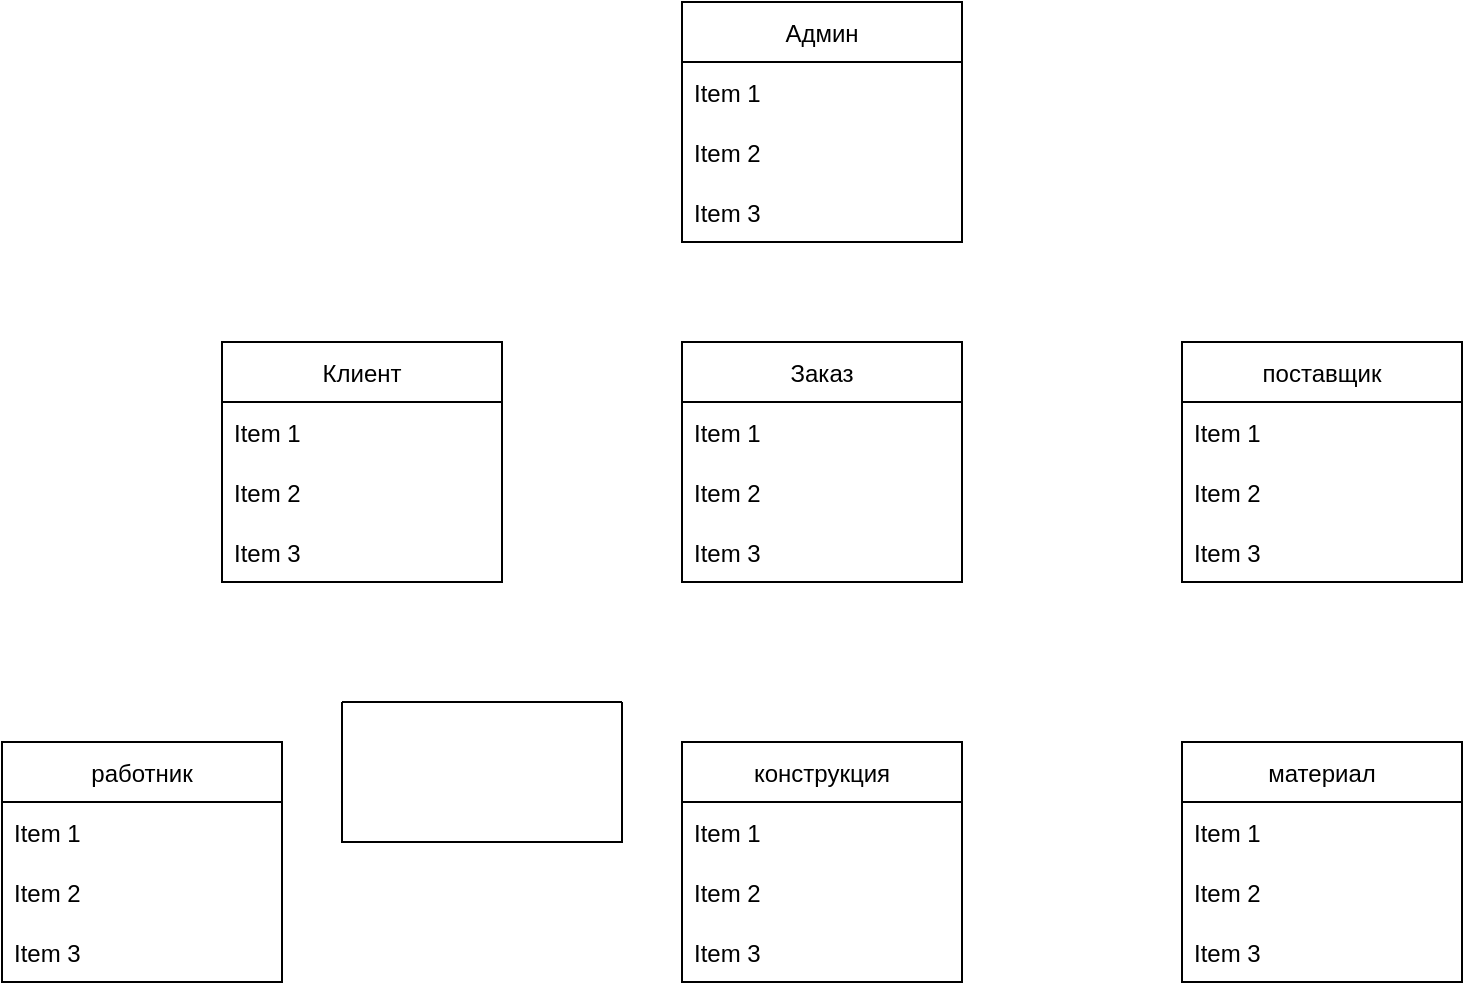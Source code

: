 <mxfile version="15.3.2" type="github"><diagram id="-BQnzPH6sDRDAIuHvKMn" name="Page-1"><mxGraphModel dx="1422" dy="762" grid="1" gridSize="10" guides="1" tooltips="1" connect="1" arrows="1" fold="1" page="1" pageScale="1" pageWidth="850" pageHeight="1100" math="0" shadow="0"><root><mxCell id="0"/><mxCell id="1" parent="0"/><mxCell id="-LazebfAscX30Pcc-low-5" value="Заказ" style="swimlane;fontStyle=0;childLayout=stackLayout;horizontal=1;startSize=30;horizontalStack=0;resizeParent=1;resizeParentMax=0;resizeLast=0;collapsible=1;marginBottom=0;fillColor=default;gradientColor=none;" parent="1" vertex="1"><mxGeometry x="390" y="210" width="140" height="120" as="geometry"/></mxCell><mxCell id="-LazebfAscX30Pcc-low-6" value="Item 1" style="text;strokeColor=none;fillColor=none;align=left;verticalAlign=middle;spacingLeft=4;spacingRight=4;overflow=hidden;points=[[0,0.5],[1,0.5]];portConstraint=eastwest;rotatable=0;" parent="-LazebfAscX30Pcc-low-5" vertex="1"><mxGeometry y="30" width="140" height="30" as="geometry"/></mxCell><mxCell id="-LazebfAscX30Pcc-low-7" value="Item 2" style="text;strokeColor=none;fillColor=none;align=left;verticalAlign=middle;spacingLeft=4;spacingRight=4;overflow=hidden;points=[[0,0.5],[1,0.5]];portConstraint=eastwest;rotatable=0;" parent="-LazebfAscX30Pcc-low-5" vertex="1"><mxGeometry y="60" width="140" height="30" as="geometry"/></mxCell><mxCell id="-LazebfAscX30Pcc-low-8" value="Item 3" style="text;strokeColor=none;fillColor=none;align=left;verticalAlign=middle;spacingLeft=4;spacingRight=4;overflow=hidden;points=[[0,0.5],[1,0.5]];portConstraint=eastwest;rotatable=0;" parent="-LazebfAscX30Pcc-low-5" vertex="1"><mxGeometry y="90" width="140" height="30" as="geometry"/></mxCell><mxCell id="-deaTBcwyMAWwd170osp-1" value="Админ" style="swimlane;fontStyle=0;childLayout=stackLayout;horizontal=1;startSize=30;horizontalStack=0;resizeParent=1;resizeParentMax=0;resizeLast=0;collapsible=1;marginBottom=0;" vertex="1" parent="1"><mxGeometry x="390" y="40" width="140" height="120" as="geometry"/></mxCell><mxCell id="-deaTBcwyMAWwd170osp-2" value="Item 1" style="text;strokeColor=none;fillColor=none;align=left;verticalAlign=middle;spacingLeft=4;spacingRight=4;overflow=hidden;points=[[0,0.5],[1,0.5]];portConstraint=eastwest;rotatable=0;" vertex="1" parent="-deaTBcwyMAWwd170osp-1"><mxGeometry y="30" width="140" height="30" as="geometry"/></mxCell><mxCell id="-deaTBcwyMAWwd170osp-3" value="Item 2" style="text;strokeColor=none;fillColor=none;align=left;verticalAlign=middle;spacingLeft=4;spacingRight=4;overflow=hidden;points=[[0,0.5],[1,0.5]];portConstraint=eastwest;rotatable=0;" vertex="1" parent="-deaTBcwyMAWwd170osp-1"><mxGeometry y="60" width="140" height="30" as="geometry"/></mxCell><mxCell id="-deaTBcwyMAWwd170osp-4" value="Item 3" style="text;strokeColor=none;fillColor=none;align=left;verticalAlign=middle;spacingLeft=4;spacingRight=4;overflow=hidden;points=[[0,0.5],[1,0.5]];portConstraint=eastwest;rotatable=0;" vertex="1" parent="-deaTBcwyMAWwd170osp-1"><mxGeometry y="90" width="140" height="30" as="geometry"/></mxCell><mxCell id="-deaTBcwyMAWwd170osp-5" value="Клиент" style="swimlane;fontStyle=0;childLayout=stackLayout;horizontal=1;startSize=30;horizontalStack=0;resizeParent=1;resizeParentMax=0;resizeLast=0;collapsible=1;marginBottom=0;" vertex="1" parent="1"><mxGeometry x="160" y="210" width="140" height="120" as="geometry"/></mxCell><mxCell id="-deaTBcwyMAWwd170osp-6" value="Item 1" style="text;strokeColor=none;fillColor=none;align=left;verticalAlign=middle;spacingLeft=4;spacingRight=4;overflow=hidden;points=[[0,0.5],[1,0.5]];portConstraint=eastwest;rotatable=0;" vertex="1" parent="-deaTBcwyMAWwd170osp-5"><mxGeometry y="30" width="140" height="30" as="geometry"/></mxCell><mxCell id="-deaTBcwyMAWwd170osp-7" value="Item 2" style="text;strokeColor=none;fillColor=none;align=left;verticalAlign=middle;spacingLeft=4;spacingRight=4;overflow=hidden;points=[[0,0.5],[1,0.5]];portConstraint=eastwest;rotatable=0;" vertex="1" parent="-deaTBcwyMAWwd170osp-5"><mxGeometry y="60" width="140" height="30" as="geometry"/></mxCell><mxCell id="-deaTBcwyMAWwd170osp-8" value="Item 3" style="text;strokeColor=none;fillColor=none;align=left;verticalAlign=middle;spacingLeft=4;spacingRight=4;overflow=hidden;points=[[0,0.5],[1,0.5]];portConstraint=eastwest;rotatable=0;" vertex="1" parent="-deaTBcwyMAWwd170osp-5"><mxGeometry y="90" width="140" height="30" as="geometry"/></mxCell><mxCell id="-deaTBcwyMAWwd170osp-9" value="конструкция" style="swimlane;fontStyle=0;childLayout=stackLayout;horizontal=1;startSize=30;horizontalStack=0;resizeParent=1;resizeParentMax=0;resizeLast=0;collapsible=1;marginBottom=0;" vertex="1" parent="1"><mxGeometry x="390" y="410" width="140" height="120" as="geometry"/></mxCell><mxCell id="-deaTBcwyMAWwd170osp-10" value="Item 1" style="text;strokeColor=none;fillColor=none;align=left;verticalAlign=middle;spacingLeft=4;spacingRight=4;overflow=hidden;points=[[0,0.5],[1,0.5]];portConstraint=eastwest;rotatable=0;" vertex="1" parent="-deaTBcwyMAWwd170osp-9"><mxGeometry y="30" width="140" height="30" as="geometry"/></mxCell><mxCell id="-deaTBcwyMAWwd170osp-11" value="Item 2" style="text;strokeColor=none;fillColor=none;align=left;verticalAlign=middle;spacingLeft=4;spacingRight=4;overflow=hidden;points=[[0,0.5],[1,0.5]];portConstraint=eastwest;rotatable=0;" vertex="1" parent="-deaTBcwyMAWwd170osp-9"><mxGeometry y="60" width="140" height="30" as="geometry"/></mxCell><mxCell id="-deaTBcwyMAWwd170osp-12" value="Item 3" style="text;strokeColor=none;fillColor=none;align=left;verticalAlign=middle;spacingLeft=4;spacingRight=4;overflow=hidden;points=[[0,0.5],[1,0.5]];portConstraint=eastwest;rotatable=0;" vertex="1" parent="-deaTBcwyMAWwd170osp-9"><mxGeometry y="90" width="140" height="30" as="geometry"/></mxCell><mxCell id="-deaTBcwyMAWwd170osp-13" value="материал" style="swimlane;fontStyle=0;childLayout=stackLayout;horizontal=1;startSize=30;horizontalStack=0;resizeParent=1;resizeParentMax=0;resizeLast=0;collapsible=1;marginBottom=0;" vertex="1" parent="1"><mxGeometry x="640" y="410" width="140" height="120" as="geometry"/></mxCell><mxCell id="-deaTBcwyMAWwd170osp-14" value="Item 1" style="text;strokeColor=none;fillColor=none;align=left;verticalAlign=middle;spacingLeft=4;spacingRight=4;overflow=hidden;points=[[0,0.5],[1,0.5]];portConstraint=eastwest;rotatable=0;" vertex="1" parent="-deaTBcwyMAWwd170osp-13"><mxGeometry y="30" width="140" height="30" as="geometry"/></mxCell><mxCell id="-deaTBcwyMAWwd170osp-15" value="Item 2" style="text;strokeColor=none;fillColor=none;align=left;verticalAlign=middle;spacingLeft=4;spacingRight=4;overflow=hidden;points=[[0,0.5],[1,0.5]];portConstraint=eastwest;rotatable=0;" vertex="1" parent="-deaTBcwyMAWwd170osp-13"><mxGeometry y="60" width="140" height="30" as="geometry"/></mxCell><mxCell id="-deaTBcwyMAWwd170osp-16" value="Item 3" style="text;strokeColor=none;fillColor=none;align=left;verticalAlign=middle;spacingLeft=4;spacingRight=4;overflow=hidden;points=[[0,0.5],[1,0.5]];portConstraint=eastwest;rotatable=0;" vertex="1" parent="-deaTBcwyMAWwd170osp-13"><mxGeometry y="90" width="140" height="30" as="geometry"/></mxCell><mxCell id="-deaTBcwyMAWwd170osp-17" value="поставщик" style="swimlane;fontStyle=0;childLayout=stackLayout;horizontal=1;startSize=30;horizontalStack=0;resizeParent=1;resizeParentMax=0;resizeLast=0;collapsible=1;marginBottom=0;" vertex="1" parent="1"><mxGeometry x="640" y="210" width="140" height="120" as="geometry"/></mxCell><mxCell id="-deaTBcwyMAWwd170osp-18" value="Item 1" style="text;strokeColor=none;fillColor=none;align=left;verticalAlign=middle;spacingLeft=4;spacingRight=4;overflow=hidden;points=[[0,0.5],[1,0.5]];portConstraint=eastwest;rotatable=0;" vertex="1" parent="-deaTBcwyMAWwd170osp-17"><mxGeometry y="30" width="140" height="30" as="geometry"/></mxCell><mxCell id="-deaTBcwyMAWwd170osp-19" value="Item 2" style="text;strokeColor=none;fillColor=none;align=left;verticalAlign=middle;spacingLeft=4;spacingRight=4;overflow=hidden;points=[[0,0.5],[1,0.5]];portConstraint=eastwest;rotatable=0;" vertex="1" parent="-deaTBcwyMAWwd170osp-17"><mxGeometry y="60" width="140" height="30" as="geometry"/></mxCell><mxCell id="-deaTBcwyMAWwd170osp-20" value="Item 3" style="text;strokeColor=none;fillColor=none;align=left;verticalAlign=middle;spacingLeft=4;spacingRight=4;overflow=hidden;points=[[0,0.5],[1,0.5]];portConstraint=eastwest;rotatable=0;" vertex="1" parent="-deaTBcwyMAWwd170osp-17"><mxGeometry y="90" width="140" height="30" as="geometry"/></mxCell><mxCell id="-deaTBcwyMAWwd170osp-21" value="работник" style="swimlane;fontStyle=0;childLayout=stackLayout;horizontal=1;startSize=30;horizontalStack=0;resizeParent=1;resizeParentMax=0;resizeLast=0;collapsible=1;marginBottom=0;" vertex="1" parent="1"><mxGeometry x="50" y="410" width="140" height="120" as="geometry"/></mxCell><mxCell id="-deaTBcwyMAWwd170osp-22" value="Item 1" style="text;strokeColor=none;fillColor=none;align=left;verticalAlign=middle;spacingLeft=4;spacingRight=4;overflow=hidden;points=[[0,0.5],[1,0.5]];portConstraint=eastwest;rotatable=0;" vertex="1" parent="-deaTBcwyMAWwd170osp-21"><mxGeometry y="30" width="140" height="30" as="geometry"/></mxCell><mxCell id="-deaTBcwyMAWwd170osp-23" value="Item 2" style="text;strokeColor=none;fillColor=none;align=left;verticalAlign=middle;spacingLeft=4;spacingRight=4;overflow=hidden;points=[[0,0.5],[1,0.5]];portConstraint=eastwest;rotatable=0;" vertex="1" parent="-deaTBcwyMAWwd170osp-21"><mxGeometry y="60" width="140" height="30" as="geometry"/></mxCell><mxCell id="-deaTBcwyMAWwd170osp-24" value="Item 3" style="text;strokeColor=none;fillColor=none;align=left;verticalAlign=middle;spacingLeft=4;spacingRight=4;overflow=hidden;points=[[0,0.5],[1,0.5]];portConstraint=eastwest;rotatable=0;" vertex="1" parent="-deaTBcwyMAWwd170osp-21"><mxGeometry y="90" width="140" height="30" as="geometry"/></mxCell><mxCell id="-deaTBcwyMAWwd170osp-25" value="" style="swimlane;startSize=0;" vertex="1" parent="1"><mxGeometry x="220" y="390" width="140" height="70" as="geometry"/></mxCell></root></mxGraphModel></diagram></mxfile>